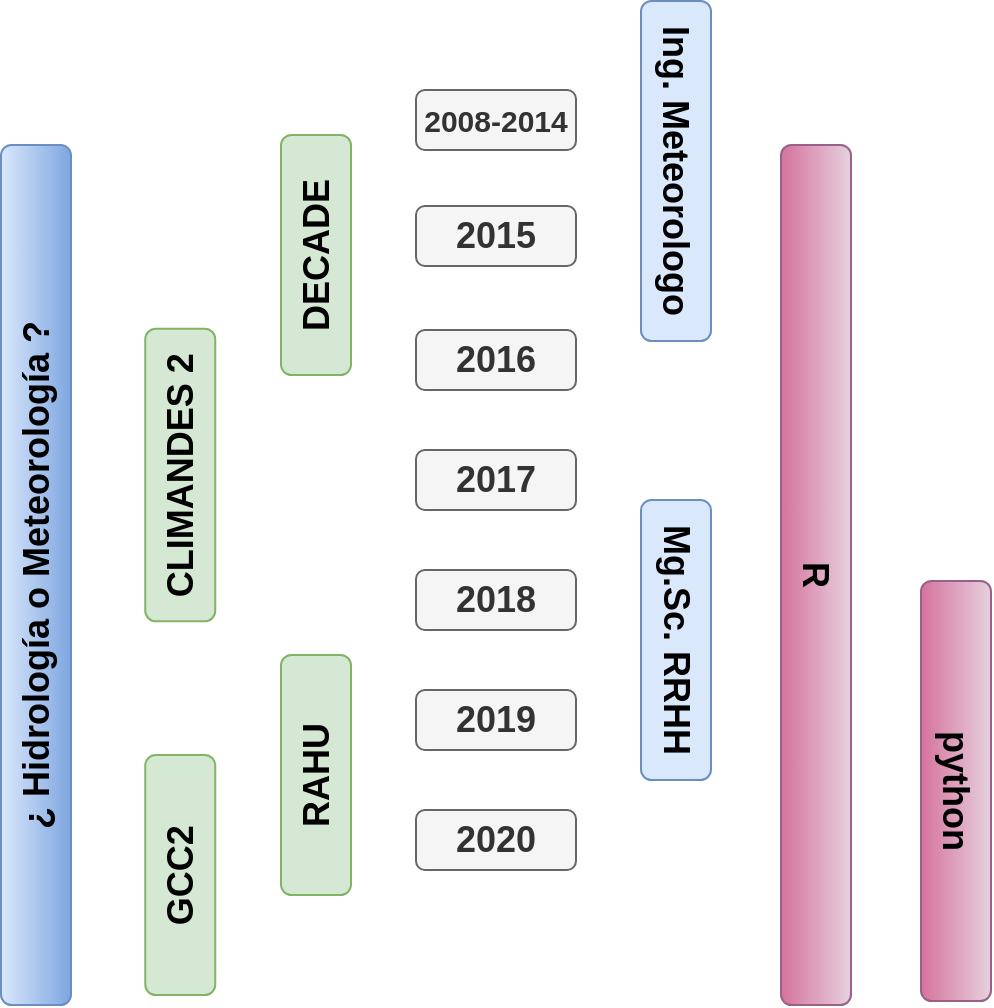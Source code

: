 <mxfile version="13.3.7" type="github"><diagram id="8VgFyHsWdR9TD98RZUVb" name="Page-1"><mxGraphModel dx="1722" dy="725" grid="1" gridSize="10" guides="1" tooltips="1" connect="1" arrows="1" fold="1" page="1" pageScale="1" pageWidth="50" pageHeight="10" math="0" shadow="0"><root><mxCell id="0"/><mxCell id="1" parent="0"/><mxCell id="OK2LHqRYtyTByZGpbo5Y-2" value="2008-2014" style="rounded=1;whiteSpace=wrap;html=1;strokeColor=#666666;fillColor=#f5f5f5;fontColor=#333333;fontSize=15;fontStyle=1" vertex="1" parent="1"><mxGeometry x="-65" y="125" width="80" height="30" as="geometry"/></mxCell><mxCell id="OK2LHqRYtyTByZGpbo5Y-9" value="DECADE" style="rounded=1;whiteSpace=wrap;html=1;fontSize=18;rotation=-90;fontStyle=1;fillColor=#d5e8d4;strokeColor=#82b366;" vertex="1" parent="1"><mxGeometry x="-175" y="190" width="120" height="35" as="geometry"/></mxCell><mxCell id="OK2LHqRYtyTByZGpbo5Y-12" value="RAHU" style="rounded=1;whiteSpace=wrap;html=1;fontSize=18;rotation=-90;fontStyle=1;fillColor=#d5e8d4;strokeColor=#82b366;" vertex="1" parent="1"><mxGeometry x="-175" y="450" width="120" height="35" as="geometry"/></mxCell><mxCell id="OK2LHqRYtyTByZGpbo5Y-13" value="GCC2" style="rounded=1;whiteSpace=wrap;html=1;fontSize=18;rotation=-90;fontStyle=1;fillColor=#d5e8d4;strokeColor=#82b366;" vertex="1" parent="1"><mxGeometry x="-242.87" y="500" width="120" height="35" as="geometry"/></mxCell><mxCell id="OK2LHqRYtyTByZGpbo5Y-14" value="Ing. Meteorologo" style="rounded=1;whiteSpace=wrap;html=1;fontSize=18;rotation=90;fontStyle=1;fillColor=#dae8fc;strokeColor=#6c8ebf;" vertex="1" parent="1"><mxGeometry x="-20" y="148" width="170" height="35" as="geometry"/></mxCell><mxCell id="OK2LHqRYtyTByZGpbo5Y-15" value="Mg.Sc. RRHH" style="rounded=1;whiteSpace=wrap;html=1;fontSize=18;rotation=90;fontStyle=1;fillColor=#dae8fc;strokeColor=#6c8ebf;" vertex="1" parent="1"><mxGeometry x="-5" y="382.5" width="140" height="35" as="geometry"/></mxCell><mxCell id="OK2LHqRYtyTByZGpbo5Y-16" value="R" style="rounded=1;whiteSpace=wrap;html=1;fontSize=18;rotation=90;fontStyle=1;fillColor=#e6d0de;strokeColor=#996185;gradientColor=#d5739d;" vertex="1" parent="1"><mxGeometry x="-80" y="350" width="430" height="35" as="geometry"/></mxCell><mxCell id="OK2LHqRYtyTByZGpbo5Y-17" value="python" style="rounded=1;whiteSpace=wrap;html=1;fontSize=18;rotation=90;fontStyle=1;fillColor=#e6d0de;strokeColor=#996185;gradientColor=#d5739d;" vertex="1" parent="1"><mxGeometry x="100" y="458" width="210" height="35" as="geometry"/></mxCell><mxCell id="OK2LHqRYtyTByZGpbo5Y-18" value="2015" style="rounded=1;whiteSpace=wrap;html=1;strokeColor=#666666;fillColor=#f5f5f5;fontColor=#333333;fontSize=18;fontStyle=1" vertex="1" parent="1"><mxGeometry x="-65" y="183" width="80" height="30" as="geometry"/></mxCell><mxCell id="OK2LHqRYtyTByZGpbo5Y-19" value="2016" style="rounded=1;whiteSpace=wrap;html=1;strokeColor=#666666;fillColor=#f5f5f5;fontColor=#333333;fontSize=18;fontStyle=1" vertex="1" parent="1"><mxGeometry x="-65" y="245" width="80" height="30" as="geometry"/></mxCell><mxCell id="OK2LHqRYtyTByZGpbo5Y-20" value="2017" style="rounded=1;whiteSpace=wrap;html=1;strokeColor=#666666;fillColor=#f5f5f5;fontColor=#333333;fontSize=18;fontStyle=1" vertex="1" parent="1"><mxGeometry x="-65" y="305" width="80" height="30" as="geometry"/></mxCell><mxCell id="OK2LHqRYtyTByZGpbo5Y-21" value="2018" style="rounded=1;whiteSpace=wrap;html=1;strokeColor=#666666;fillColor=#f5f5f5;fontColor=#333333;fontSize=18;fontStyle=1" vertex="1" parent="1"><mxGeometry x="-65" y="365" width="80" height="30" as="geometry"/></mxCell><mxCell id="OK2LHqRYtyTByZGpbo5Y-22" value="2019" style="rounded=1;whiteSpace=wrap;html=1;strokeColor=#666666;fillColor=#f5f5f5;fontColor=#333333;fontSize=18;fontStyle=1" vertex="1" parent="1"><mxGeometry x="-65" y="425" width="80" height="30" as="geometry"/></mxCell><mxCell id="OK2LHqRYtyTByZGpbo5Y-23" value="2020" style="rounded=1;whiteSpace=wrap;html=1;strokeColor=#666666;fillColor=#f5f5f5;fontColor=#333333;fontSize=18;fontStyle=1" vertex="1" parent="1"><mxGeometry x="-65" y="485" width="80" height="30" as="geometry"/></mxCell><mxCell id="OK2LHqRYtyTByZGpbo5Y-24" style="edgeStyle=orthogonalEdgeStyle;rounded=0;orthogonalLoop=1;jettySize=auto;html=1;exitX=0.5;exitY=1;exitDx=0;exitDy=0;fontSize=18;" edge="1" parent="1" source="OK2LHqRYtyTByZGpbo5Y-21" target="OK2LHqRYtyTByZGpbo5Y-21"><mxGeometry relative="1" as="geometry"/></mxCell><mxCell id="OK2LHqRYtyTByZGpbo5Y-25" value="CLIMANDES 2" style="rounded=1;whiteSpace=wrap;html=1;fontSize=18;rotation=-90;fontStyle=1;fillColor=#d5e8d4;strokeColor=#82b366;" vertex="1" parent="1"><mxGeometry x="-256" y="300" width="146.25" height="35" as="geometry"/></mxCell><mxCell id="OK2LHqRYtyTByZGpbo5Y-26" value="&lt;b&gt;¿ Hidrología o Meteorología ?&lt;/b&gt;" style="rounded=1;whiteSpace=wrap;html=1;fontSize=18;rotation=-90;gradientColor=#7ea6e0;fillColor=#dae8fc;strokeColor=#6c8ebf;" vertex="1" parent="1"><mxGeometry x="-470" y="350" width="430" height="35" as="geometry"/></mxCell></root></mxGraphModel></diagram></mxfile>
